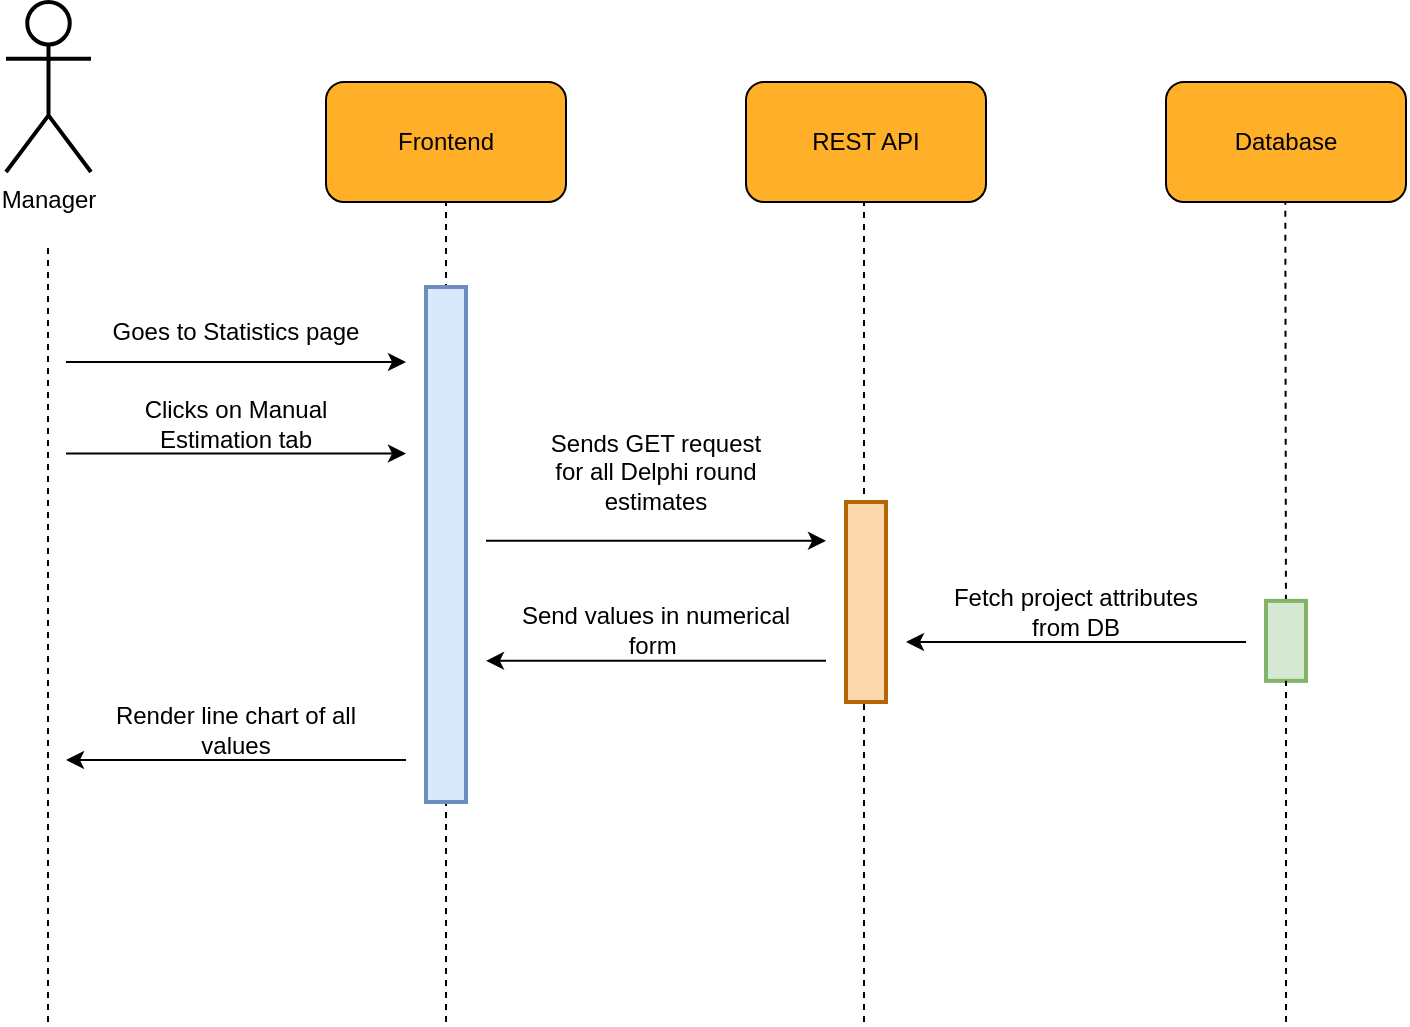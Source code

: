 <mxfile version="16.4.0" type="device"><diagram id="aFeOijikG2mUJHxHG2yq" name="Page-1"><mxGraphModel dx="599" dy="379" grid="1" gridSize="10" guides="1" tooltips="1" connect="1" arrows="1" fold="1" page="1" pageScale="1" pageWidth="850" pageHeight="1100" math="0" shadow="0"><root><mxCell id="0"/><mxCell id="1" parent="0"/><mxCell id="yBtnDwKPmylX5xgeO-EP-1" value="" style="endArrow=none;dashed=1;html=1;rounded=0;jumpSize=6;strokeWidth=1;startArrow=none;fontSize=12;" edge="1" parent="1"><mxGeometry width="50" height="50" relative="1" as="geometry"><mxPoint x="779" y="1230" as="sourcePoint"/><mxPoint x="779" y="820.0" as="targetPoint"/></mxGeometry></mxCell><mxCell id="yBtnDwKPmylX5xgeO-EP-2" value="" style="group;fontSize=12;" vertex="1" connectable="0" parent="1"><mxGeometry x="510" y="760" width="120" height="60" as="geometry"/></mxCell><mxCell id="yBtnDwKPmylX5xgeO-EP-3" value="" style="rounded=1;whiteSpace=wrap;html=1;fillColor=#FFAF28;fontSize=12;" vertex="1" parent="yBtnDwKPmylX5xgeO-EP-2"><mxGeometry width="120" height="60" as="geometry"/></mxCell><mxCell id="yBtnDwKPmylX5xgeO-EP-4" value="&lt;font style=&quot;font-size: 12px;&quot;&gt;Frontend&lt;/font&gt;" style="text;html=1;strokeColor=none;fillColor=none;align=center;verticalAlign=middle;whiteSpace=wrap;rounded=0;fontSize=12;" vertex="1" parent="yBtnDwKPmylX5xgeO-EP-2"><mxGeometry x="30" y="15" width="60" height="30" as="geometry"/></mxCell><mxCell id="yBtnDwKPmylX5xgeO-EP-5" value="" style="group;fontSize=12;" vertex="1" connectable="0" parent="1"><mxGeometry x="720" y="760" width="120" height="60" as="geometry"/></mxCell><mxCell id="yBtnDwKPmylX5xgeO-EP-6" value="" style="rounded=1;whiteSpace=wrap;html=1;fillColor=#FFAF28;fontSize=12;" vertex="1" parent="yBtnDwKPmylX5xgeO-EP-5"><mxGeometry width="120" height="60" as="geometry"/></mxCell><mxCell id="yBtnDwKPmylX5xgeO-EP-7" value="&lt;font style=&quot;font-size: 12px;&quot;&gt;REST API&lt;/font&gt;" style="text;html=1;strokeColor=none;fillColor=none;align=center;verticalAlign=middle;whiteSpace=wrap;rounded=0;fontSize=12;" vertex="1" parent="yBtnDwKPmylX5xgeO-EP-5"><mxGeometry x="30" y="15" width="60" height="30" as="geometry"/></mxCell><mxCell id="yBtnDwKPmylX5xgeO-EP-8" value="" style="endArrow=none;dashed=1;html=1;rounded=0;entryX=0.5;entryY=1;entryDx=0;entryDy=0;jumpSize=6;strokeWidth=1;fontSize=12;" edge="1" parent="1" target="yBtnDwKPmylX5xgeO-EP-3"><mxGeometry width="50" height="50" relative="1" as="geometry"><mxPoint x="570" y="1230" as="sourcePoint"/><mxPoint x="720" y="740" as="targetPoint"/></mxGeometry></mxCell><mxCell id="yBtnDwKPmylX5xgeO-EP-9" value="Manager" style="shape=umlActor;verticalLabelPosition=bottom;verticalAlign=top;html=1;outlineConnect=0;rounded=1;strokeWidth=2;fontSize=12;" vertex="1" parent="1"><mxGeometry x="350" y="720" width="42.5" height="85" as="geometry"/></mxCell><mxCell id="yBtnDwKPmylX5xgeO-EP-10" value="" style="endArrow=none;dashed=1;html=1;rounded=0;jumpSize=6;strokeWidth=1;fontSize=12;" edge="1" parent="1"><mxGeometry width="50" height="50" relative="1" as="geometry"><mxPoint x="371" y="1230" as="sourcePoint"/><mxPoint x="371" y="840.0" as="targetPoint"/></mxGeometry></mxCell><mxCell id="yBtnDwKPmylX5xgeO-EP-11" value="" style="group;fontSize=12;" vertex="1" connectable="0" parent="1"><mxGeometry x="930" y="760" width="120" height="60" as="geometry"/></mxCell><mxCell id="yBtnDwKPmylX5xgeO-EP-12" value="" style="rounded=1;whiteSpace=wrap;html=1;fillColor=#FFAF28;fontSize=12;" vertex="1" parent="yBtnDwKPmylX5xgeO-EP-11"><mxGeometry width="120" height="60" as="geometry"/></mxCell><mxCell id="yBtnDwKPmylX5xgeO-EP-13" value="&lt;font style=&quot;font-size: 12px&quot;&gt;Database&lt;/font&gt;" style="text;html=1;strokeColor=none;fillColor=none;align=center;verticalAlign=middle;whiteSpace=wrap;rounded=0;fontSize=12;" vertex="1" parent="yBtnDwKPmylX5xgeO-EP-11"><mxGeometry x="30" y="15" width="60" height="30" as="geometry"/></mxCell><mxCell id="yBtnDwKPmylX5xgeO-EP-14" value="" style="endArrow=none;dashed=1;html=1;rounded=0;jumpSize=6;strokeWidth=1;fontSize=12;startArrow=none;" edge="1" parent="1" source="yBtnDwKPmylX5xgeO-EP-17"><mxGeometry width="50" height="50" relative="1" as="geometry"><mxPoint x="989.66" y="1320" as="sourcePoint"/><mxPoint x="989.66" y="820.0" as="targetPoint"/></mxGeometry></mxCell><mxCell id="yBtnDwKPmylX5xgeO-EP-15" value="" style="rounded=0;whiteSpace=wrap;html=1;fontSize=12;strokeWidth=2;fillColor=#dae8fc;strokeColor=#6c8ebf;" vertex="1" parent="1"><mxGeometry x="560" y="862.5" width="20" height="257.5" as="geometry"/></mxCell><mxCell id="yBtnDwKPmylX5xgeO-EP-16" value="" style="rounded=0;whiteSpace=wrap;html=1;fontSize=12;strokeWidth=2;fillColor=#fad7ac;strokeColor=#b46504;" vertex="1" parent="1"><mxGeometry x="770" y="970" width="20" height="100" as="geometry"/></mxCell><mxCell id="yBtnDwKPmylX5xgeO-EP-17" value="" style="rounded=0;whiteSpace=wrap;html=1;fontSize=12;strokeWidth=2;fillColor=#d5e8d4;strokeColor=#82b366;" vertex="1" parent="1"><mxGeometry x="980" y="1019.43" width="20" height="40" as="geometry"/></mxCell><mxCell id="yBtnDwKPmylX5xgeO-EP-18" value="" style="endArrow=none;dashed=1;html=1;rounded=0;jumpSize=6;strokeWidth=1;fontSize=12;startArrow=none;" edge="1" parent="1" target="yBtnDwKPmylX5xgeO-EP-17"><mxGeometry width="50" height="50" relative="1" as="geometry"><mxPoint x="990" y="1230" as="sourcePoint"/><mxPoint x="989.66" y="820" as="targetPoint"/></mxGeometry></mxCell><mxCell id="yBtnDwKPmylX5xgeO-EP-19" value="" style="endArrow=classic;html=1;rounded=0;" edge="1" parent="1"><mxGeometry width="50" height="50" relative="1" as="geometry"><mxPoint x="380" y="900" as="sourcePoint"/><mxPoint x="550" y="900" as="targetPoint"/></mxGeometry></mxCell><mxCell id="yBtnDwKPmylX5xgeO-EP-20" value="Goes to Statistics page" style="text;html=1;strokeColor=none;fillColor=none;align=center;verticalAlign=middle;whiteSpace=wrap;rounded=0;" vertex="1" parent="1"><mxGeometry x="390" y="870" width="150" height="30" as="geometry"/></mxCell><mxCell id="yBtnDwKPmylX5xgeO-EP-21" value="" style="endArrow=classic;html=1;rounded=0;" edge="1" parent="1"><mxGeometry width="50" height="50" relative="1" as="geometry"><mxPoint x="380" y="945.75" as="sourcePoint"/><mxPoint x="550" y="945.75" as="targetPoint"/></mxGeometry></mxCell><mxCell id="yBtnDwKPmylX5xgeO-EP-22" value="Clicks on Manual Estimation tab" style="text;html=1;strokeColor=none;fillColor=none;align=center;verticalAlign=middle;whiteSpace=wrap;rounded=0;" vertex="1" parent="1"><mxGeometry x="390" y="915.75" width="150" height="30" as="geometry"/></mxCell><mxCell id="yBtnDwKPmylX5xgeO-EP-23" value="" style="endArrow=classic;html=1;rounded=0;" edge="1" parent="1"><mxGeometry width="50" height="50" relative="1" as="geometry"><mxPoint x="590" y="989.43" as="sourcePoint"/><mxPoint x="760" y="989.43" as="targetPoint"/></mxGeometry></mxCell><mxCell id="yBtnDwKPmylX5xgeO-EP-24" value="Sends GET request&lt;br&gt;for all Delphi round estimates" style="text;html=1;strokeColor=none;fillColor=none;align=center;verticalAlign=middle;whiteSpace=wrap;rounded=0;" vertex="1" parent="1"><mxGeometry x="600" y="940" width="150" height="30" as="geometry"/></mxCell><mxCell id="yBtnDwKPmylX5xgeO-EP-25" value="" style="endArrow=classic;html=1;rounded=0;" edge="1" parent="1"><mxGeometry width="50" height="50" relative="1" as="geometry"><mxPoint x="970" y="1040" as="sourcePoint"/><mxPoint x="800" y="1040" as="targetPoint"/></mxGeometry></mxCell><mxCell id="yBtnDwKPmylX5xgeO-EP-26" value="Fetch project attributes from DB" style="text;html=1;strokeColor=none;fillColor=none;align=center;verticalAlign=middle;whiteSpace=wrap;rounded=0;" vertex="1" parent="1"><mxGeometry x="810" y="1010" width="150" height="30" as="geometry"/></mxCell><mxCell id="yBtnDwKPmylX5xgeO-EP-27" value="" style="group" vertex="1" connectable="0" parent="1"><mxGeometry x="590" y="1019.43" width="170" height="30" as="geometry"/></mxCell><mxCell id="yBtnDwKPmylX5xgeO-EP-28" value="" style="endArrow=classic;html=1;rounded=0;" edge="1" parent="yBtnDwKPmylX5xgeO-EP-27"><mxGeometry width="50" height="50" relative="1" as="geometry"><mxPoint x="170" y="30.0" as="sourcePoint"/><mxPoint y="30.0" as="targetPoint"/></mxGeometry></mxCell><mxCell id="yBtnDwKPmylX5xgeO-EP-29" value="Send values in numerical form&amp;nbsp;" style="text;html=1;strokeColor=none;fillColor=none;align=center;verticalAlign=middle;whiteSpace=wrap;rounded=0;" vertex="1" parent="yBtnDwKPmylX5xgeO-EP-27"><mxGeometry x="10" width="150" height="30" as="geometry"/></mxCell><mxCell id="yBtnDwKPmylX5xgeO-EP-30" value="" style="group" vertex="1" connectable="0" parent="1"><mxGeometry x="380" y="1069" width="170" height="30" as="geometry"/></mxCell><mxCell id="yBtnDwKPmylX5xgeO-EP-31" value="" style="endArrow=classic;html=1;rounded=0;" edge="1" parent="yBtnDwKPmylX5xgeO-EP-30"><mxGeometry width="50" height="50" relative="1" as="geometry"><mxPoint x="170" y="30.0" as="sourcePoint"/><mxPoint y="30.0" as="targetPoint"/></mxGeometry></mxCell><mxCell id="yBtnDwKPmylX5xgeO-EP-32" value="Render line chart of all values" style="text;html=1;strokeColor=none;fillColor=none;align=center;verticalAlign=middle;whiteSpace=wrap;rounded=0;" vertex="1" parent="yBtnDwKPmylX5xgeO-EP-30"><mxGeometry x="10" width="150" height="30" as="geometry"/></mxCell></root></mxGraphModel></diagram></mxfile>
